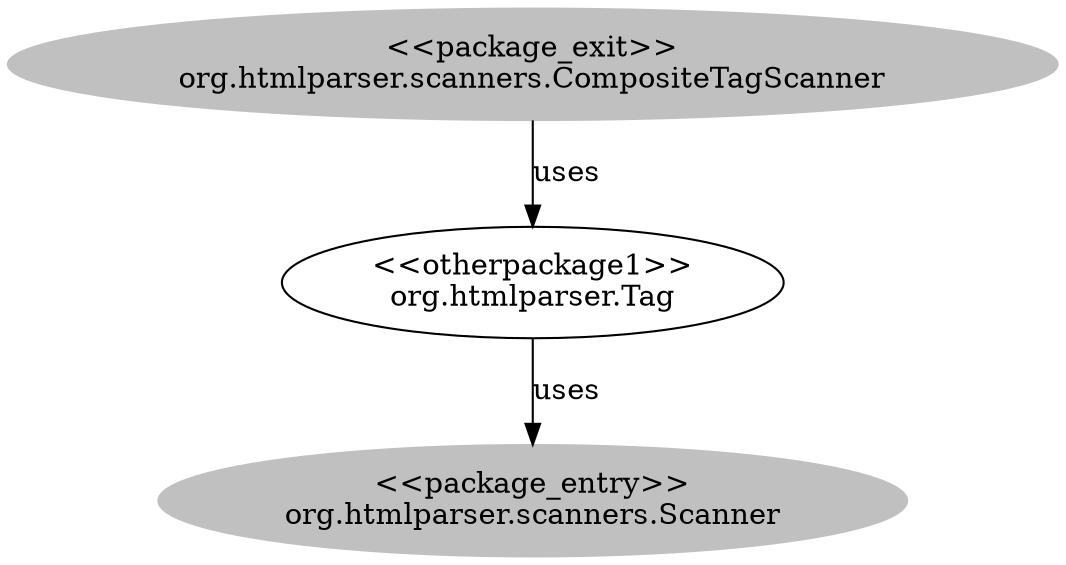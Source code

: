 digraph cd {
	org_htmlparser_scanners_CompositeTagScanner [label="<<package_exit>>
org.htmlparser.scanners.CompositeTagScanner",style=filled,color="grey"];
	org_htmlparser_scanners_Scanner [label="<<package_entry>>
org.htmlparser.scanners.Scanner",style=filled,color="grey"];
	org_htmlparser_Tag [label="<<otherpackage1>>
org.htmlparser.Tag"];
	org_htmlparser_scanners_CompositeTagScanner -> org_htmlparser_Tag [label=uses];
	org_htmlparser_Tag -> org_htmlparser_scanners_Scanner [label=uses];
}

